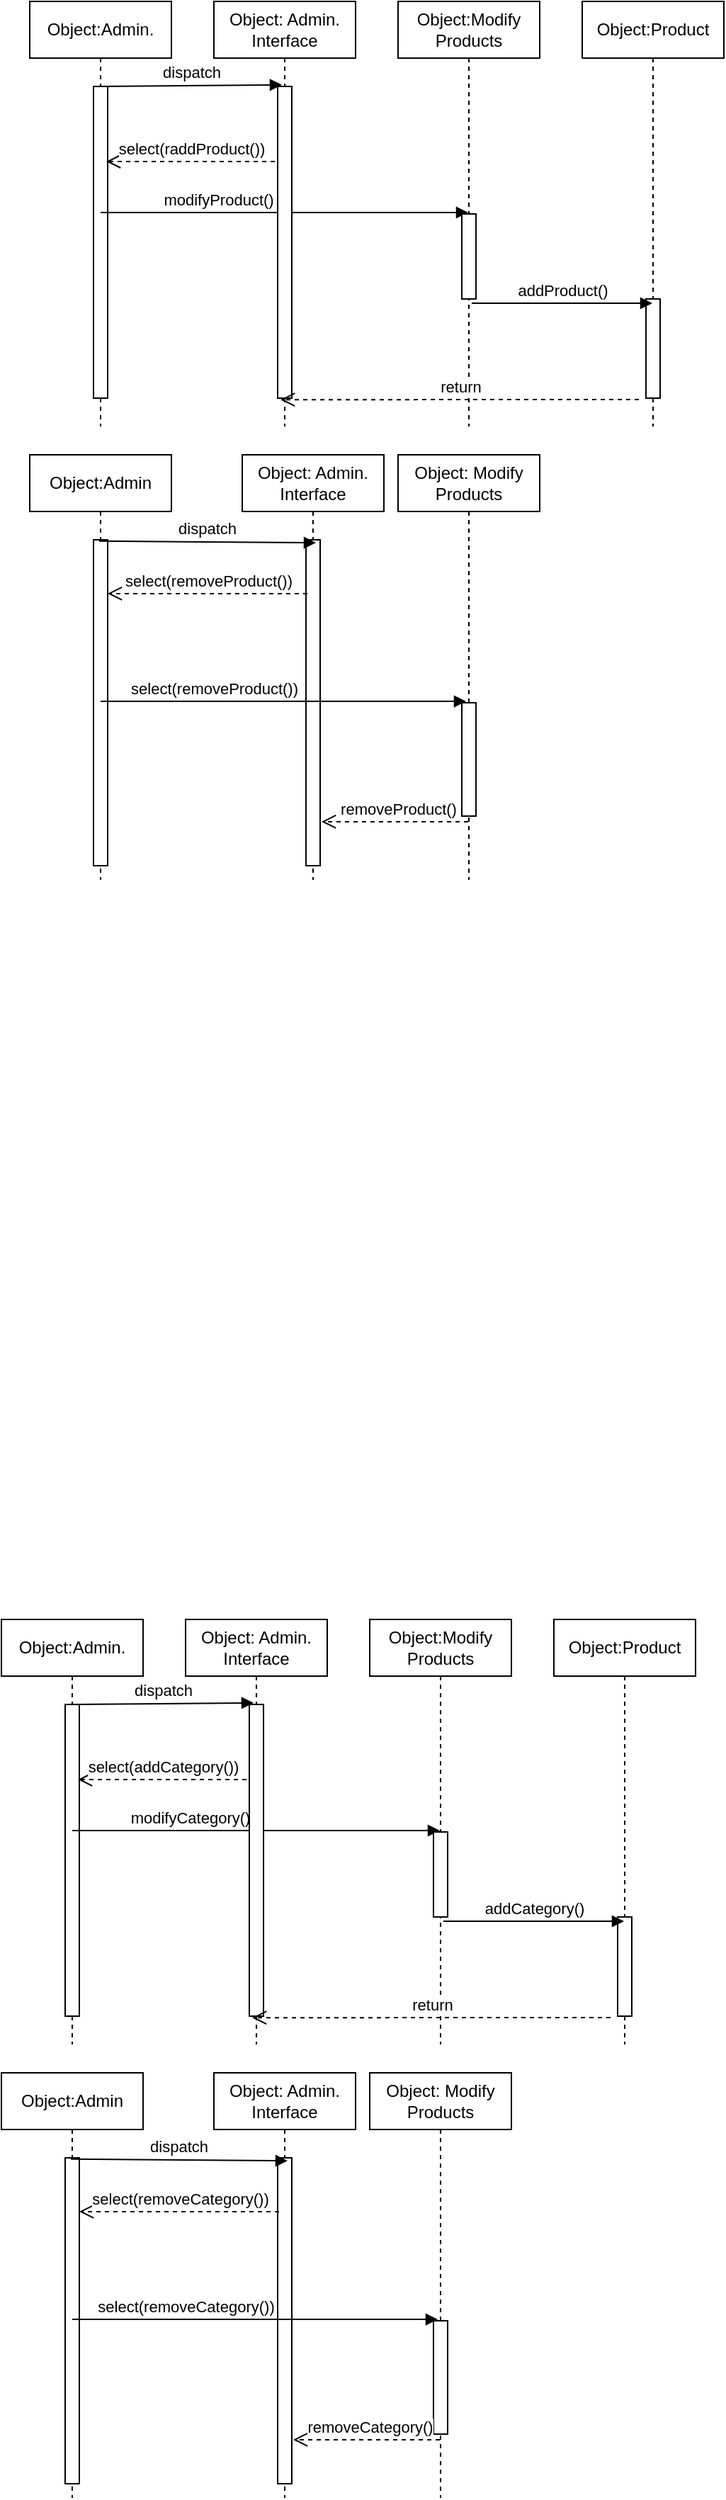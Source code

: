 <mxfile version="10.6.6" type="device"><diagram id="wKPY88z0Gsd1CgpFGUcV" name="Page-1"><mxGraphModel dx="840" dy="484" grid="1" gridSize="10" guides="1" tooltips="1" connect="1" arrows="1" fold="1" page="1" pageScale="1" pageWidth="850" pageHeight="1100" math="0" shadow="0"><root><mxCell id="0"/><mxCell id="1" parent="0"/><mxCell id="qQiXOvY99nI2MPWRMnjE-1" value="Object:Admin." style="shape=umlLifeline;perimeter=lifelinePerimeter;whiteSpace=wrap;html=1;container=1;collapsible=0;recursiveResize=0;outlineConnect=0;" vertex="1" parent="1"><mxGeometry x="70" y="40" width="100" height="300" as="geometry"/></mxCell><mxCell id="qQiXOvY99nI2MPWRMnjE-12" value="" style="html=1;points=[];perimeter=orthogonalPerimeter;" vertex="1" parent="qQiXOvY99nI2MPWRMnjE-1"><mxGeometry x="45" y="60" width="10" height="220" as="geometry"/></mxCell><mxCell id="qQiXOvY99nI2MPWRMnjE-16" value="dispatch" style="html=1;verticalAlign=bottom;endArrow=block;entryX=0.3;entryY=-0.005;entryDx=0;entryDy=0;entryPerimeter=0;" edge="1" parent="qQiXOvY99nI2MPWRMnjE-1" target="qQiXOvY99nI2MPWRMnjE-13"><mxGeometry width="80" relative="1" as="geometry"><mxPoint x="50" y="60" as="sourcePoint"/><mxPoint x="130" y="60" as="targetPoint"/></mxGeometry></mxCell><mxCell id="qQiXOvY99nI2MPWRMnjE-19" value="modifyProduct()" style="html=1;verticalAlign=bottom;endArrow=block;" edge="1" parent="qQiXOvY99nI2MPWRMnjE-1" target="qQiXOvY99nI2MPWRMnjE-5"><mxGeometry x="-0.36" width="80" relative="1" as="geometry"><mxPoint x="50" y="149" as="sourcePoint"/><mxPoint x="300" y="149" as="targetPoint"/><mxPoint as="offset"/></mxGeometry></mxCell><mxCell id="qQiXOvY99nI2MPWRMnjE-4" value="Object: Admin. Interface" style="shape=umlLifeline;perimeter=lifelinePerimeter;whiteSpace=wrap;html=1;container=1;collapsible=0;recursiveResize=0;outlineConnect=0;" vertex="1" parent="1"><mxGeometry x="200" y="40" width="100" height="300" as="geometry"/></mxCell><mxCell id="qQiXOvY99nI2MPWRMnjE-13" value="" style="html=1;points=[];perimeter=orthogonalPerimeter;" vertex="1" parent="qQiXOvY99nI2MPWRMnjE-4"><mxGeometry x="45" y="60" width="10" height="220" as="geometry"/></mxCell><mxCell id="qQiXOvY99nI2MPWRMnjE-5" value="Object:Modify Products" style="shape=umlLifeline;perimeter=lifelinePerimeter;whiteSpace=wrap;html=1;container=1;collapsible=0;recursiveResize=0;outlineConnect=0;" vertex="1" parent="1"><mxGeometry x="330" y="40" width="100" height="300" as="geometry"/></mxCell><mxCell id="qQiXOvY99nI2MPWRMnjE-14" value="" style="html=1;points=[];perimeter=orthogonalPerimeter;" vertex="1" parent="qQiXOvY99nI2MPWRMnjE-5"><mxGeometry x="45" y="150" width="10" height="60" as="geometry"/></mxCell><mxCell id="qQiXOvY99nI2MPWRMnjE-21" value="return" style="html=1;verticalAlign=bottom;endArrow=open;dashed=1;endSize=8;entryX=0.2;entryY=1.005;entryDx=0;entryDy=0;entryPerimeter=0;" edge="1" parent="qQiXOvY99nI2MPWRMnjE-5" target="qQiXOvY99nI2MPWRMnjE-13"><mxGeometry relative="1" as="geometry"><mxPoint x="170" y="281" as="sourcePoint"/><mxPoint x="90" y="290" as="targetPoint"/></mxGeometry></mxCell><mxCell id="qQiXOvY99nI2MPWRMnjE-6" value="Object:Product" style="shape=umlLifeline;perimeter=lifelinePerimeter;whiteSpace=wrap;html=1;container=1;collapsible=0;recursiveResize=0;outlineConnect=0;" vertex="1" parent="1"><mxGeometry x="460" y="40" width="100" height="300" as="geometry"/></mxCell><mxCell id="qQiXOvY99nI2MPWRMnjE-15" value="" style="html=1;points=[];perimeter=orthogonalPerimeter;" vertex="1" parent="qQiXOvY99nI2MPWRMnjE-6"><mxGeometry x="45" y="210" width="10" height="70" as="geometry"/></mxCell><mxCell id="qQiXOvY99nI2MPWRMnjE-7" value="Object:Admin" style="shape=umlLifeline;perimeter=lifelinePerimeter;whiteSpace=wrap;html=1;container=1;collapsible=0;recursiveResize=0;outlineConnect=0;" vertex="1" parent="1"><mxGeometry x="70" y="360" width="100" height="300" as="geometry"/></mxCell><mxCell id="qQiXOvY99nI2MPWRMnjE-23" value="" style="html=1;points=[];perimeter=orthogonalPerimeter;" vertex="1" parent="qQiXOvY99nI2MPWRMnjE-7"><mxGeometry x="45" y="60" width="10" height="230" as="geometry"/></mxCell><mxCell id="qQiXOvY99nI2MPWRMnjE-8" value="Object: Admin. Interface" style="shape=umlLifeline;perimeter=lifelinePerimeter;whiteSpace=wrap;html=1;container=1;collapsible=0;recursiveResize=0;outlineConnect=0;" vertex="1" parent="1"><mxGeometry x="220" y="360" width="100" height="300" as="geometry"/></mxCell><mxCell id="qQiXOvY99nI2MPWRMnjE-24" value="" style="html=1;points=[];perimeter=orthogonalPerimeter;" vertex="1" parent="qQiXOvY99nI2MPWRMnjE-8"><mxGeometry x="45" y="60" width="10" height="230" as="geometry"/></mxCell><mxCell id="qQiXOvY99nI2MPWRMnjE-9" value="Object: Modify Products" style="shape=umlLifeline;perimeter=lifelinePerimeter;whiteSpace=wrap;html=1;container=1;collapsible=0;recursiveResize=0;outlineConnect=0;" vertex="1" parent="1"><mxGeometry x="330" y="360" width="100" height="300" as="geometry"/></mxCell><mxCell id="qQiXOvY99nI2MPWRMnjE-27" value="" style="html=1;points=[];perimeter=orthogonalPerimeter;" vertex="1" parent="qQiXOvY99nI2MPWRMnjE-9"><mxGeometry x="45" y="175" width="10" height="80" as="geometry"/></mxCell><mxCell id="qQiXOvY99nI2MPWRMnjE-18" value="select(raddProduct())" style="html=1;verticalAlign=bottom;endArrow=open;dashed=1;endSize=8;" edge="1" parent="1"><mxGeometry relative="1" as="geometry"><mxPoint x="243" y="153" as="sourcePoint"/><mxPoint x="124" y="153" as="targetPoint"/></mxGeometry></mxCell><mxCell id="qQiXOvY99nI2MPWRMnjE-20" value="addProduct()" style="html=1;verticalAlign=bottom;endArrow=block;exitX=0.7;exitY=1.05;exitDx=0;exitDy=0;exitPerimeter=0;" edge="1" parent="1" source="qQiXOvY99nI2MPWRMnjE-14" target="qQiXOvY99nI2MPWRMnjE-6"><mxGeometry width="80" relative="1" as="geometry"><mxPoint x="400" y="250" as="sourcePoint"/><mxPoint x="480" y="250" as="targetPoint"/></mxGeometry></mxCell><mxCell id="qQiXOvY99nI2MPWRMnjE-22" value="dispatch" style="html=1;verticalAlign=bottom;endArrow=block;exitX=0.4;exitY=0.004;exitDx=0;exitDy=0;exitPerimeter=0;entryX=0.7;entryY=0.009;entryDx=0;entryDy=0;entryPerimeter=0;" edge="1" parent="1" source="qQiXOvY99nI2MPWRMnjE-23" target="qQiXOvY99nI2MPWRMnjE-24"><mxGeometry width="80" relative="1" as="geometry"><mxPoint x="140" y="430" as="sourcePoint"/><mxPoint x="220" y="430" as="targetPoint"/></mxGeometry></mxCell><mxCell id="qQiXOvY99nI2MPWRMnjE-25" value="select(removeProduct())" style="html=1;verticalAlign=bottom;endArrow=open;dashed=1;endSize=8;exitX=0.1;exitY=0.165;exitDx=0;exitDy=0;exitPerimeter=0;" edge="1" parent="1" source="qQiXOvY99nI2MPWRMnjE-24" target="qQiXOvY99nI2MPWRMnjE-23"><mxGeometry relative="1" as="geometry"><mxPoint x="240" y="460" as="sourcePoint"/><mxPoint x="150" y="460" as="targetPoint"/></mxGeometry></mxCell><mxCell id="qQiXOvY99nI2MPWRMnjE-26" value="select(removeProduct())" style="html=1;verticalAlign=bottom;endArrow=block;entryX=0.3;entryY=-0.012;entryDx=0;entryDy=0;entryPerimeter=0;" edge="1" parent="1" target="qQiXOvY99nI2MPWRMnjE-27"><mxGeometry x="-0.38" width="80" relative="1" as="geometry"><mxPoint x="120" y="534" as="sourcePoint"/><mxPoint x="240" y="520" as="targetPoint"/><mxPoint as="offset"/></mxGeometry></mxCell><mxCell id="qQiXOvY99nI2MPWRMnjE-28" value="removeProduct()" style="html=1;verticalAlign=bottom;endArrow=open;dashed=1;endSize=8;entryX=1.1;entryY=0.865;entryDx=0;entryDy=0;entryPerimeter=0;" edge="1" parent="1" source="qQiXOvY99nI2MPWRMnjE-9" target="qQiXOvY99nI2MPWRMnjE-24"><mxGeometry x="-0.043" relative="1" as="geometry"><mxPoint x="370" y="610" as="sourcePoint"/><mxPoint x="290" y="610" as="targetPoint"/><mxPoint as="offset"/></mxGeometry></mxCell><mxCell id="qQiXOvY99nI2MPWRMnjE-52" value="Object:Admin." style="shape=umlLifeline;perimeter=lifelinePerimeter;whiteSpace=wrap;html=1;container=1;collapsible=0;recursiveResize=0;outlineConnect=0;" vertex="1" parent="1"><mxGeometry x="50" y="1182" width="100" height="300" as="geometry"/></mxCell><mxCell id="qQiXOvY99nI2MPWRMnjE-53" value="" style="html=1;points=[];perimeter=orthogonalPerimeter;" vertex="1" parent="qQiXOvY99nI2MPWRMnjE-52"><mxGeometry x="45" y="60" width="10" height="220" as="geometry"/></mxCell><mxCell id="qQiXOvY99nI2MPWRMnjE-54" value="dispatch" style="html=1;verticalAlign=bottom;endArrow=block;entryX=0.3;entryY=-0.005;entryDx=0;entryDy=0;entryPerimeter=0;" edge="1" parent="qQiXOvY99nI2MPWRMnjE-52" target="qQiXOvY99nI2MPWRMnjE-57"><mxGeometry width="80" relative="1" as="geometry"><mxPoint x="50" y="60" as="sourcePoint"/><mxPoint x="130" y="60" as="targetPoint"/></mxGeometry></mxCell><mxCell id="qQiXOvY99nI2MPWRMnjE-55" value="modifyCategory()" style="html=1;verticalAlign=bottom;endArrow=block;" edge="1" parent="qQiXOvY99nI2MPWRMnjE-52" target="qQiXOvY99nI2MPWRMnjE-58"><mxGeometry x="-0.36" width="80" relative="1" as="geometry"><mxPoint x="50" y="149" as="sourcePoint"/><mxPoint x="300" y="149" as="targetPoint"/><mxPoint as="offset"/></mxGeometry></mxCell><mxCell id="qQiXOvY99nI2MPWRMnjE-56" value="Object: Admin. Interface" style="shape=umlLifeline;perimeter=lifelinePerimeter;whiteSpace=wrap;html=1;container=1;collapsible=0;recursiveResize=0;outlineConnect=0;" vertex="1" parent="1"><mxGeometry x="180" y="1182" width="100" height="300" as="geometry"/></mxCell><mxCell id="qQiXOvY99nI2MPWRMnjE-57" value="" style="html=1;points=[];perimeter=orthogonalPerimeter;" vertex="1" parent="qQiXOvY99nI2MPWRMnjE-56"><mxGeometry x="45" y="60" width="10" height="220" as="geometry"/></mxCell><mxCell id="qQiXOvY99nI2MPWRMnjE-58" value="Object:Modify Products" style="shape=umlLifeline;perimeter=lifelinePerimeter;whiteSpace=wrap;html=1;container=1;collapsible=0;recursiveResize=0;outlineConnect=0;" vertex="1" parent="1"><mxGeometry x="310" y="1182" width="100" height="300" as="geometry"/></mxCell><mxCell id="qQiXOvY99nI2MPWRMnjE-59" value="" style="html=1;points=[];perimeter=orthogonalPerimeter;" vertex="1" parent="qQiXOvY99nI2MPWRMnjE-58"><mxGeometry x="45" y="150" width="10" height="60" as="geometry"/></mxCell><mxCell id="qQiXOvY99nI2MPWRMnjE-60" value="return" style="html=1;verticalAlign=bottom;endArrow=open;dashed=1;endSize=8;entryX=0.2;entryY=1.005;entryDx=0;entryDy=0;entryPerimeter=0;" edge="1" parent="qQiXOvY99nI2MPWRMnjE-58" target="qQiXOvY99nI2MPWRMnjE-57"><mxGeometry relative="1" as="geometry"><mxPoint x="170" y="281" as="sourcePoint"/><mxPoint x="90" y="290" as="targetPoint"/></mxGeometry></mxCell><mxCell id="qQiXOvY99nI2MPWRMnjE-61" value="Object:Product" style="shape=umlLifeline;perimeter=lifelinePerimeter;whiteSpace=wrap;html=1;container=1;collapsible=0;recursiveResize=0;outlineConnect=0;" vertex="1" parent="1"><mxGeometry x="440" y="1182" width="100" height="300" as="geometry"/></mxCell><mxCell id="qQiXOvY99nI2MPWRMnjE-62" value="" style="html=1;points=[];perimeter=orthogonalPerimeter;" vertex="1" parent="qQiXOvY99nI2MPWRMnjE-61"><mxGeometry x="45" y="210" width="10" height="70" as="geometry"/></mxCell><mxCell id="qQiXOvY99nI2MPWRMnjE-63" value="Object:Admin" style="shape=umlLifeline;perimeter=lifelinePerimeter;whiteSpace=wrap;html=1;container=1;collapsible=0;recursiveResize=0;outlineConnect=0;" vertex="1" parent="1"><mxGeometry x="50" y="1502" width="100" height="300" as="geometry"/></mxCell><mxCell id="qQiXOvY99nI2MPWRMnjE-64" value="" style="html=1;points=[];perimeter=orthogonalPerimeter;" vertex="1" parent="qQiXOvY99nI2MPWRMnjE-63"><mxGeometry x="45" y="60" width="10" height="230" as="geometry"/></mxCell><mxCell id="qQiXOvY99nI2MPWRMnjE-65" value="Object: Admin. Interface" style="shape=umlLifeline;perimeter=lifelinePerimeter;whiteSpace=wrap;html=1;container=1;collapsible=0;recursiveResize=0;outlineConnect=0;" vertex="1" parent="1"><mxGeometry x="200" y="1502" width="100" height="300" as="geometry"/></mxCell><mxCell id="qQiXOvY99nI2MPWRMnjE-66" value="" style="html=1;points=[];perimeter=orthogonalPerimeter;" vertex="1" parent="qQiXOvY99nI2MPWRMnjE-65"><mxGeometry x="45" y="60" width="10" height="230" as="geometry"/></mxCell><mxCell id="qQiXOvY99nI2MPWRMnjE-67" value="Object: Modify Products" style="shape=umlLifeline;perimeter=lifelinePerimeter;whiteSpace=wrap;html=1;container=1;collapsible=0;recursiveResize=0;outlineConnect=0;" vertex="1" parent="1"><mxGeometry x="310" y="1502" width="100" height="300" as="geometry"/></mxCell><mxCell id="qQiXOvY99nI2MPWRMnjE-68" value="" style="html=1;points=[];perimeter=orthogonalPerimeter;" vertex="1" parent="qQiXOvY99nI2MPWRMnjE-67"><mxGeometry x="45" y="175" width="10" height="80" as="geometry"/></mxCell><mxCell id="qQiXOvY99nI2MPWRMnjE-69" value="select(addCategory())" style="html=1;verticalAlign=bottom;endArrow=open;dashed=1;endSize=8;" edge="1" parent="1"><mxGeometry relative="1" as="geometry"><mxPoint x="223" y="1295" as="sourcePoint"/><mxPoint x="104" y="1295" as="targetPoint"/></mxGeometry></mxCell><mxCell id="qQiXOvY99nI2MPWRMnjE-70" value="addCategory()" style="html=1;verticalAlign=bottom;endArrow=block;exitX=0.7;exitY=1.05;exitDx=0;exitDy=0;exitPerimeter=0;" edge="1" source="qQiXOvY99nI2MPWRMnjE-59" target="qQiXOvY99nI2MPWRMnjE-61" parent="1"><mxGeometry width="80" relative="1" as="geometry"><mxPoint x="380" y="1392" as="sourcePoint"/><mxPoint x="460" y="1392" as="targetPoint"/></mxGeometry></mxCell><mxCell id="qQiXOvY99nI2MPWRMnjE-71" value="dispatch" style="html=1;verticalAlign=bottom;endArrow=block;exitX=0.4;exitY=0.004;exitDx=0;exitDy=0;exitPerimeter=0;entryX=0.7;entryY=0.009;entryDx=0;entryDy=0;entryPerimeter=0;" edge="1" source="qQiXOvY99nI2MPWRMnjE-64" target="qQiXOvY99nI2MPWRMnjE-66" parent="1"><mxGeometry width="80" relative="1" as="geometry"><mxPoint x="120" y="1572" as="sourcePoint"/><mxPoint x="200" y="1572" as="targetPoint"/></mxGeometry></mxCell><mxCell id="qQiXOvY99nI2MPWRMnjE-72" value="select(removeCategory())" style="html=1;verticalAlign=bottom;endArrow=open;dashed=1;endSize=8;exitX=0.1;exitY=0.165;exitDx=0;exitDy=0;exitPerimeter=0;" edge="1" source="qQiXOvY99nI2MPWRMnjE-66" target="qQiXOvY99nI2MPWRMnjE-64" parent="1"><mxGeometry relative="1" as="geometry"><mxPoint x="220" y="1602" as="sourcePoint"/><mxPoint x="130" y="1602" as="targetPoint"/></mxGeometry></mxCell><mxCell id="qQiXOvY99nI2MPWRMnjE-73" value="select(removeCategory())" style="html=1;verticalAlign=bottom;endArrow=block;entryX=0.3;entryY=-0.012;entryDx=0;entryDy=0;entryPerimeter=0;" edge="1" target="qQiXOvY99nI2MPWRMnjE-68" parent="1"><mxGeometry x="-0.38" width="80" relative="1" as="geometry"><mxPoint x="100" y="1676" as="sourcePoint"/><mxPoint x="220" y="1662" as="targetPoint"/><mxPoint as="offset"/></mxGeometry></mxCell><mxCell id="qQiXOvY99nI2MPWRMnjE-74" value="removeCategory()" style="html=1;verticalAlign=bottom;endArrow=open;dashed=1;endSize=8;entryX=1.1;entryY=0.865;entryDx=0;entryDy=0;entryPerimeter=0;" edge="1" source="qQiXOvY99nI2MPWRMnjE-67" target="qQiXOvY99nI2MPWRMnjE-66" parent="1"><mxGeometry x="-0.043" relative="1" as="geometry"><mxPoint x="350" y="1752" as="sourcePoint"/><mxPoint x="270" y="1752" as="targetPoint"/><mxPoint as="offset"/></mxGeometry></mxCell></root></mxGraphModel></diagram></mxfile>